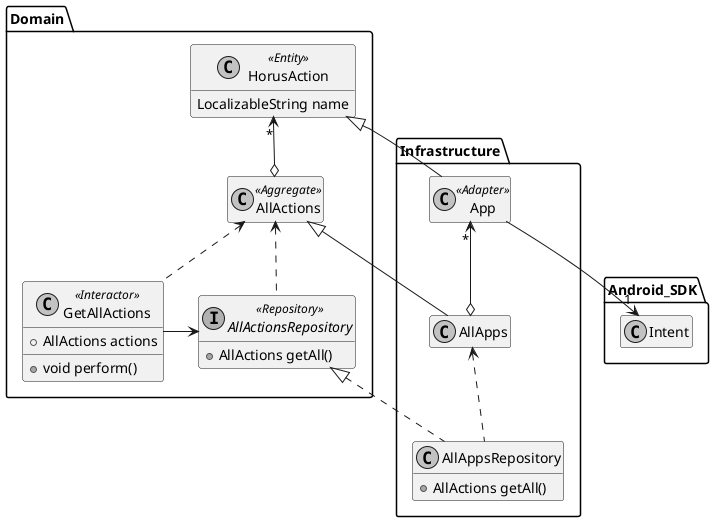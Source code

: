 
@startuml SLAL#17.class

skinparam monochrome true

package Domain {

    class HorusAction <<Entity>> {
        LocalizableString name
    }

    class AllActions <<Aggregate>> {
    }

    class GetAllActions <<Interactor>> {
        + AllActions actions
        + void perform()
    }

    interface AllActionsRepository <<Repository>> {
        + AllActions getAll()
    }

    AllActionsRepository .u.> AllActions
    GetAllActions .u.> AllActions
    GetAllActions -r-> AllActionsRepository
    AllActions o-u-> "*" HorusAction

}

package Infrastructure {

    class AllAppsRepository {
        + AllActions getAll()
    }

    class App <<Adapter>> {
    }

    class AllApps {
    }

    AllApps o-u-> "*" App

}

package Android_SDK {

    class Intent {
    }

}

AllApps -u-|> AllActions
AllAppsRepository .u.|> AllActionsRepository
AllAppsRepository .u.> AllApps
App -u-|> HorusAction
App -d-> "1" Intent

hide empty members

@enduml
